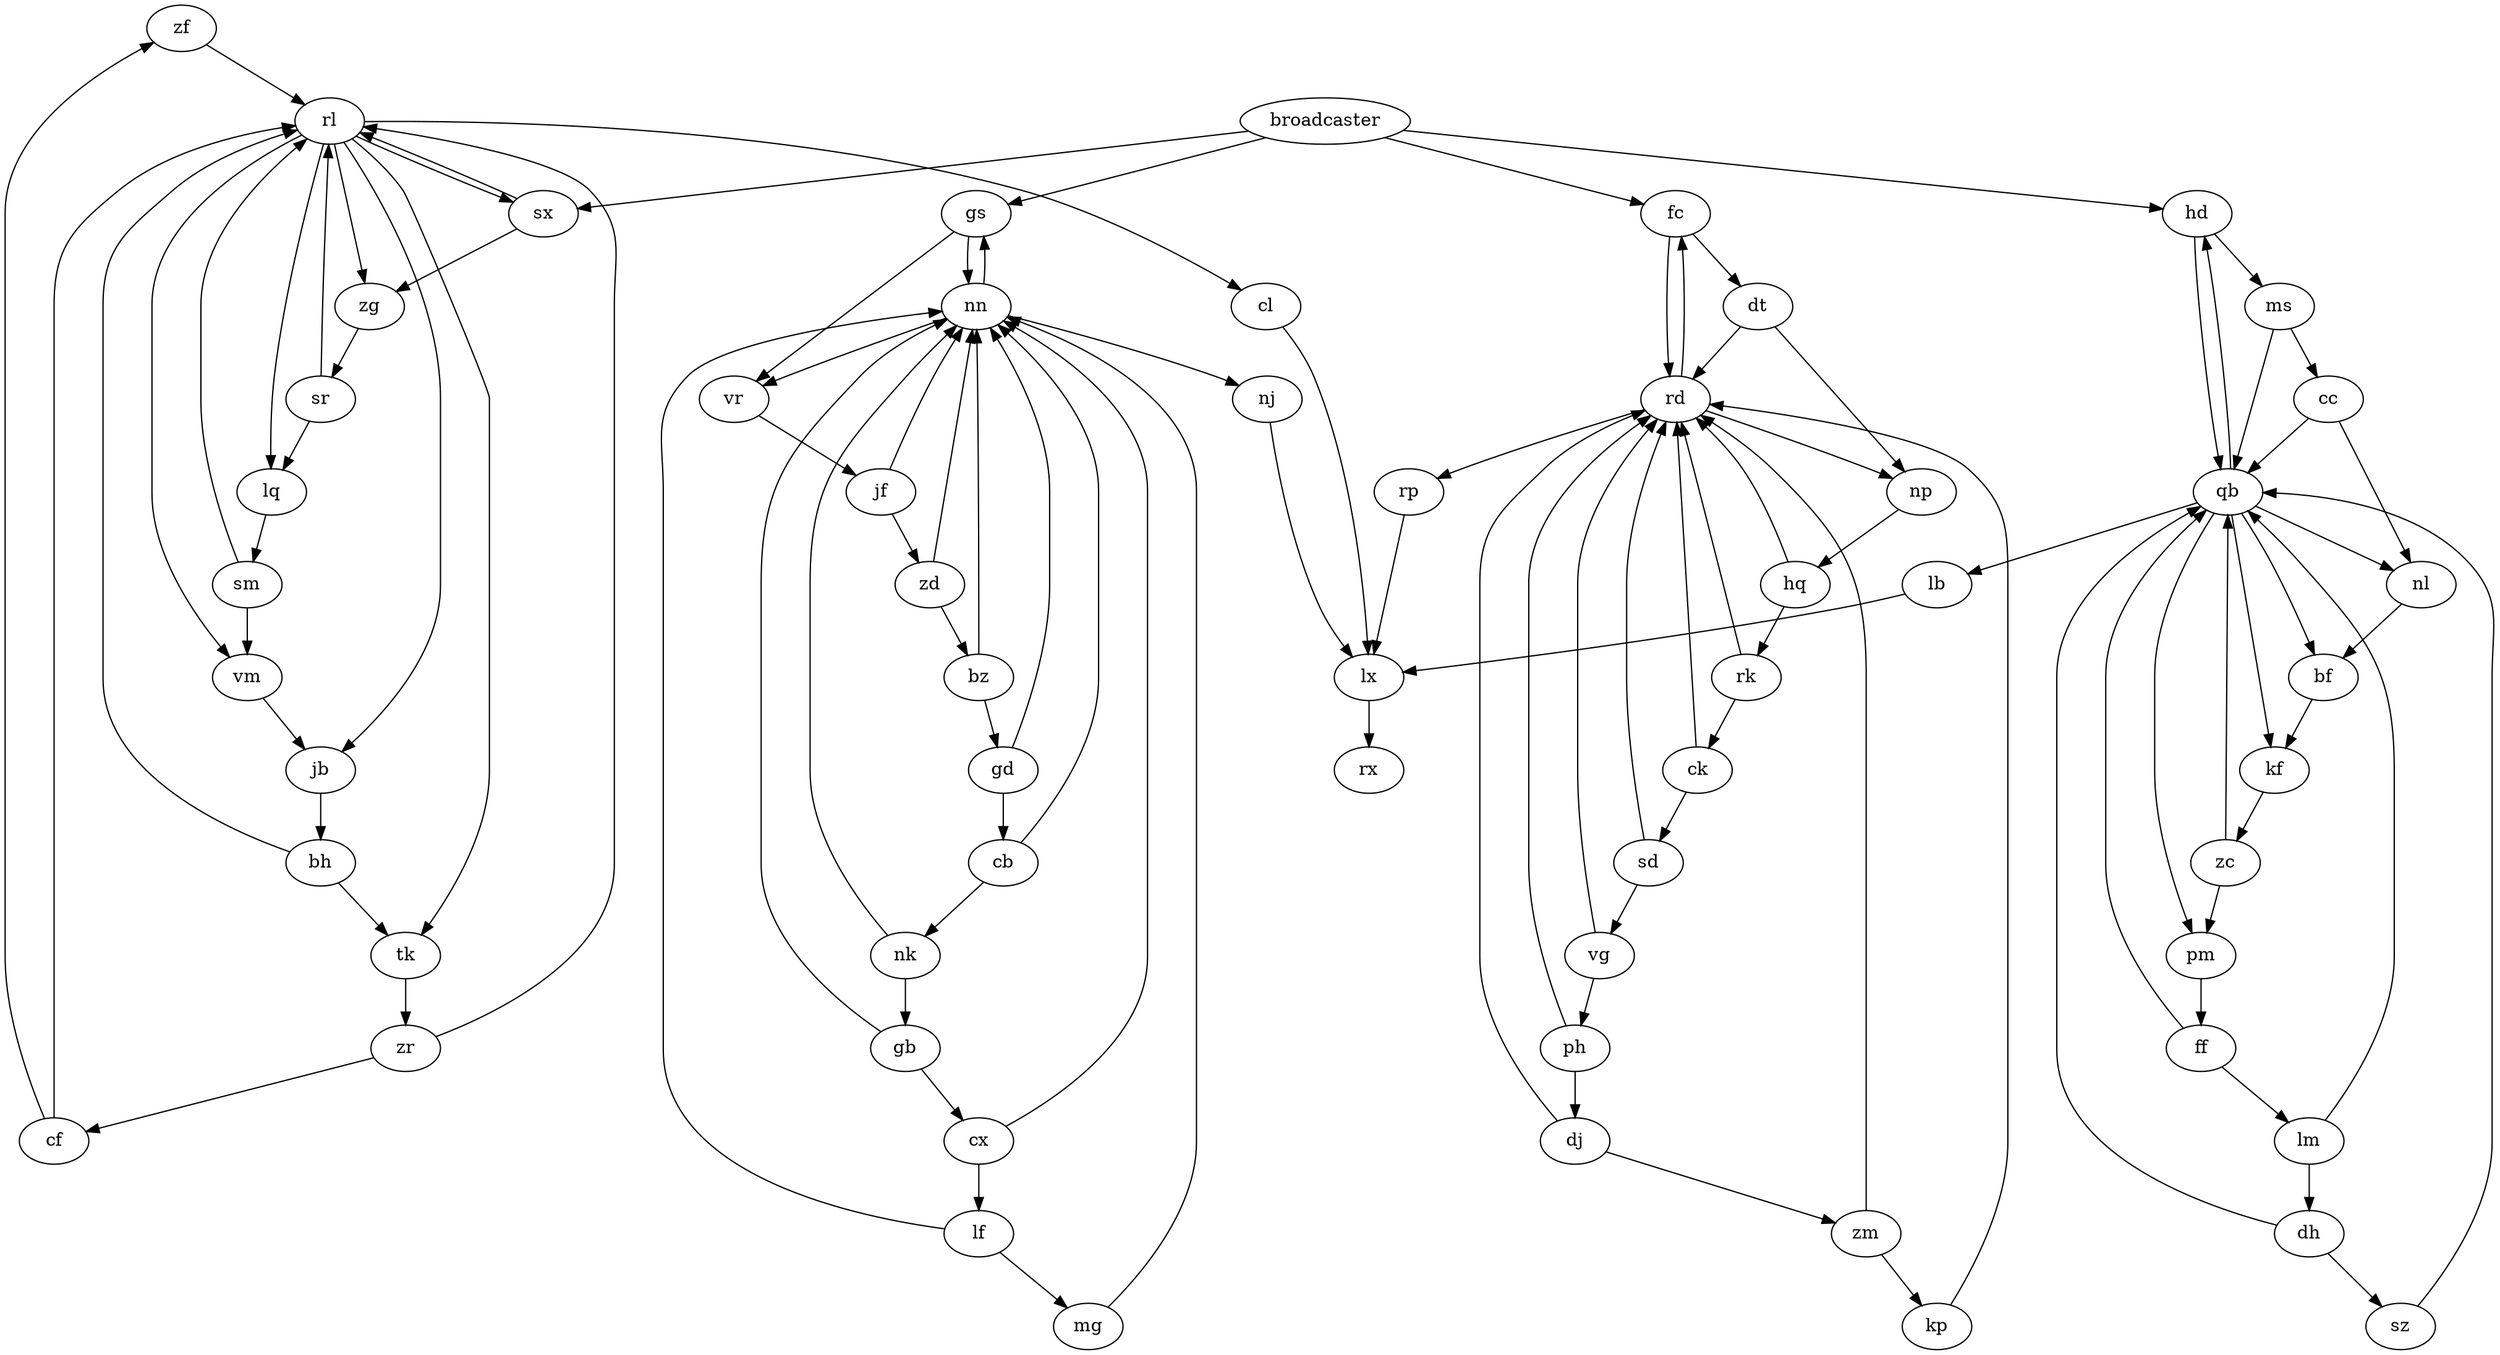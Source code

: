 digraph example {
    zf -> rl;
    gb -> cx;
    gb -> nn;
    pm -> ff;
    jf -> zd;
    jf -> nn;
    zr -> rl;
    zr -> cf;
    jb -> bh;
    kp -> rd;
    lq -> sm;
    sd -> rd;
    sd -> vg;
    vm -> jb;
    sx -> zg;
    sx -> rl;
    dh -> sz;
    dh -> qb;
    lx -> rx;
    sz -> qb;
    dt -> np;
    dt -> rd;
    qb -> lb;
    qb -> pm;
    qb -> nl;
    qb -> hd;
    qb -> kf;
    qb -> bf;
    tk -> zr;
    nn -> nj;
    nn -> vr;
    nn -> gs;
    ph -> dj;
    ph -> rd;
    rl -> cl;
    rl -> sx;
    rl -> jb;
    rl -> vm;
    rl -> zg;
    rl -> lq;
    rl -> tk;
    bf -> kf;
    hd -> qb;
    hd -> ms;
    lf -> mg;
    lf -> nn;
    cx -> lf;
    cx -> nn;
    bh -> tk;
    bh -> rl;
    zm -> kp;
    zm -> rd;
    vr -> jf;
    cf -> rl;
    cf -> zf;
    kf -> zc;
    bz -> nn;
    bz -> gd;
    np -> hq;
    mg -> nn;
    cl -> lx;
    cc -> nl;
    cc -> qb;
    cb -> nn;
    cb -> nk;
    fc -> dt;
    fc -> rd;
    rp -> lx;
    lb -> lx;
    zg -> sr;
    nj -> lx;
    zc -> pm;
    zc -> qb;
    zd -> nn;
    zd -> bz;
    dj -> rd;
    dj -> zm;
    rd -> np;
    rd -> rp;
    rd -> fc;
    broadcaster -> hd;
    broadcaster -> gs;
    broadcaster -> fc;
    broadcaster -> sx;
    gs -> nn;
    gs -> vr;
    gd -> nn;
    gd -> cb;
    ck -> rd;
    ck -> sd;
    rk -> rd;
    rk -> ck;
    ff -> lm;
    ff -> qb;
    ms -> cc;
    ms -> qb;
    vg -> rd;
    vg -> ph;
    sr -> rl;
    sr -> lq;
    hq -> rk;
    hq -> rd;
    nl -> bf;
    nk -> nn;
    nk -> gb;
    sm -> rl;
    sm -> vm;
    lm -> qb;
    lm -> dh;
}